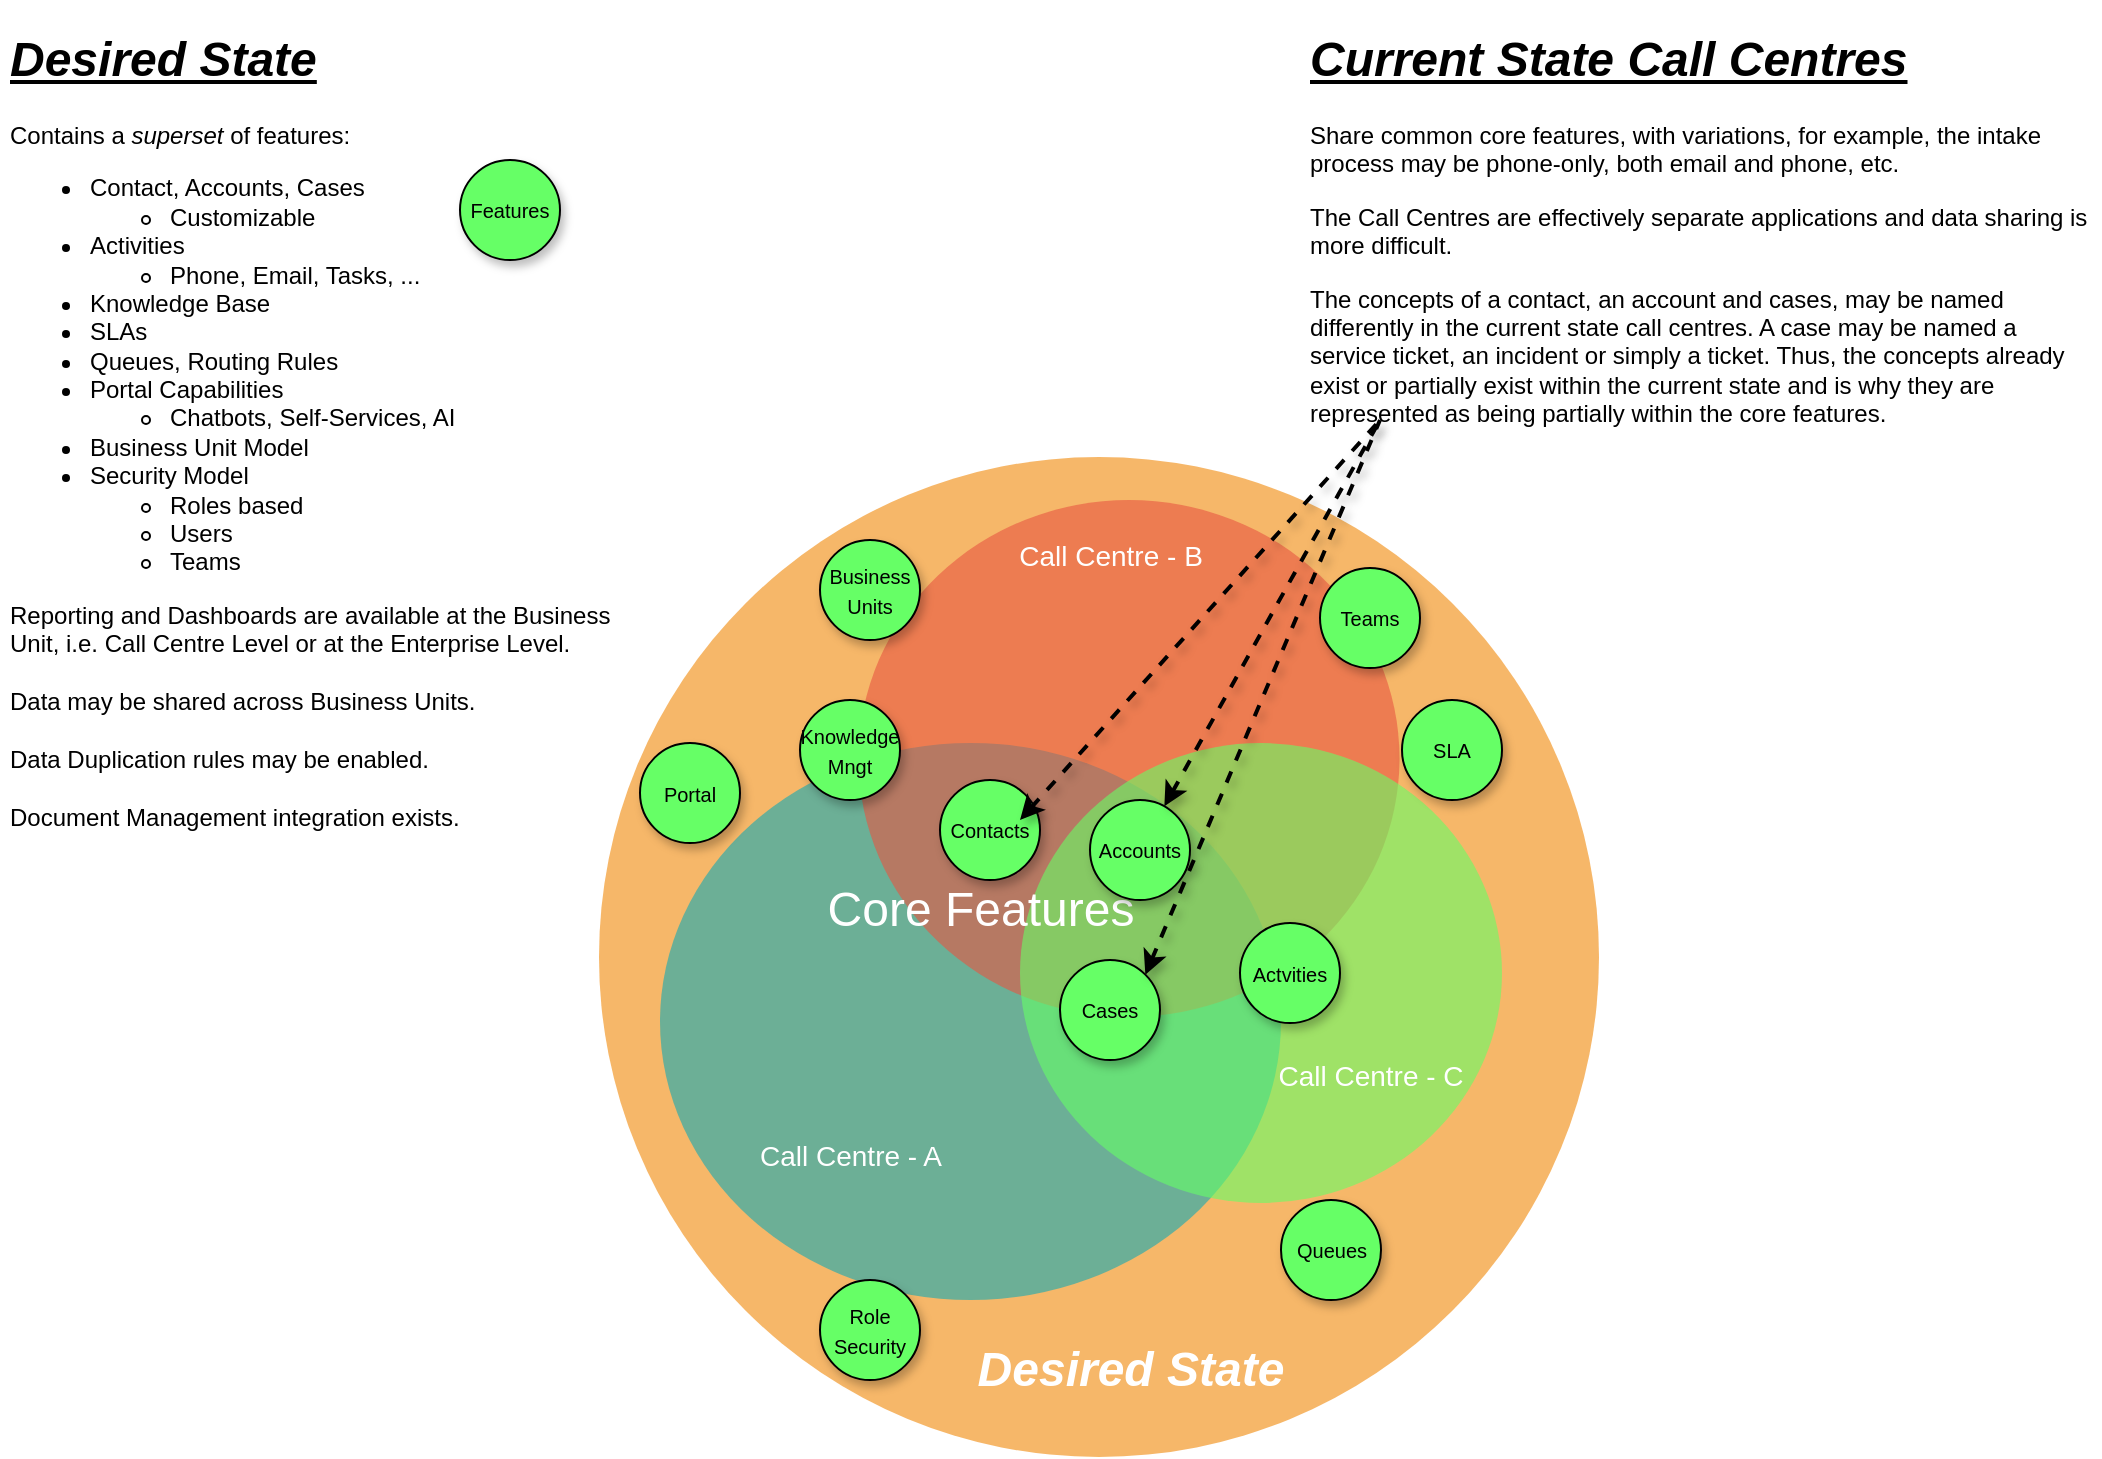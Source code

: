 <mxfile version="14.9.2" type="device"><diagram id="3228e29e-7158-1315-38df-8450db1d8a1d" name="Page-1"><mxGraphModel dx="1117" dy="876" grid="1" gridSize="10" guides="1" tooltips="1" connect="1" arrows="1" fold="1" page="1" pageScale="1" pageWidth="1169" pageHeight="827" background="none" math="0" shadow="0"><root><mxCell id="0"/><mxCell id="1" parent="0"/><mxCell id="21531" value="" style="ellipse;fillColor=#F08705;opacity=60;strokeColor=none;html=1;fontColor=#FFFFFF;" parent="1" vertex="1"><mxGeometry x="339.5" y="308.5" width="500" height="500" as="geometry"/></mxCell><mxCell id="21532" value="" style="ellipse;fillColor=#12AAB5;opacity=60;strokeColor=none;html=1;fontColor=#FFFFFF;" parent="1" vertex="1"><mxGeometry x="370" y="451.5" width="310.5" height="278.5" as="geometry"/></mxCell><mxCell id="21533" value="" style="ellipse;fillColor=#e85642;opacity=60;strokeColor=none;html=1;fontColor=#FFFFFF;" parent="1" vertex="1"><mxGeometry x="469.25" y="330" width="270.5" height="258.5" as="geometry"/></mxCell><mxCell id="21534" value="&lt;font style=&quot;font-size: 14px&quot;&gt;Call Centre - A&lt;/font&gt;" style="text;fontSize=24;align=center;verticalAlign=middle;html=1;fontColor=#FFFFFF;" parent="1" vertex="1"><mxGeometry x="370" y="620" width="190" height="70" as="geometry"/></mxCell><mxCell id="21536" value="&lt;b&gt;&lt;i&gt;Desired State&lt;/i&gt;&lt;/b&gt;" style="text;fontSize=24;align=center;verticalAlign=middle;html=1;fontColor=#FFFFFF;" parent="1" vertex="1"><mxGeometry x="509.5" y="730" width="190" height="70" as="geometry"/></mxCell><mxCell id="eoiqAT3x5wIPyMoo889N-21541" value="&lt;font style=&quot;font-size: 14px&quot;&gt;Call Centre - B&lt;/font&gt;" style="text;fontSize=24;align=center;verticalAlign=middle;html=1;fontColor=#FFFFFF;" vertex="1" parent="1"><mxGeometry x="500" y="320" width="190" height="70" as="geometry"/></mxCell><mxCell id="eoiqAT3x5wIPyMoo889N-21543" value="" style="ellipse;opacity=60;strokeColor=none;html=1;fontColor=#FFFFFF;fillColor=#66FF66;" vertex="1" parent="1"><mxGeometry x="550" y="451.5" width="241" height="230" as="geometry"/></mxCell><mxCell id="eoiqAT3x5wIPyMoo889N-21544" value="&lt;font style=&quot;font-size: 14px&quot;&gt;Call Centre - C&lt;/font&gt;" style="text;fontSize=24;align=center;verticalAlign=middle;html=1;fontColor=#FFFFFF;" vertex="1" parent="1"><mxGeometry x="630" y="580" width="190" height="70" as="geometry"/></mxCell><mxCell id="eoiqAT3x5wIPyMoo889N-21545" value="Core Features" style="text;fontSize=24;align=center;verticalAlign=middle;html=1;fontColor=#FFFFFF;" vertex="1" parent="1"><mxGeometry x="435" y="500" width="190" height="70" as="geometry"/></mxCell><mxCell id="eoiqAT3x5wIPyMoo889N-21546" value="&lt;h1&gt;&lt;i&gt;&lt;u&gt;Desired State&lt;/u&gt;&lt;/i&gt;&lt;/h1&gt;&lt;p&gt;Contains a &lt;i&gt;superset &lt;/i&gt;of features:&lt;/p&gt;&lt;p&gt;&lt;/p&gt;&lt;ul&gt;&lt;li&gt;Contact, Accounts, Cases&lt;/li&gt;&lt;ul&gt;&lt;li&gt;&lt;span&gt;Customizable&lt;/span&gt;&lt;/li&gt;&lt;/ul&gt;&lt;li&gt;Activities&lt;/li&gt;&lt;ul&gt;&lt;li&gt;Phone, Email, Tasks, ...&lt;/li&gt;&lt;/ul&gt;&lt;li&gt;Knowledge Base&lt;/li&gt;&lt;li&gt;SLAs&lt;/li&gt;&lt;li&gt;Queues, Routing Rules&lt;/li&gt;&lt;li&gt;Portal Capabilities&lt;/li&gt;&lt;ul&gt;&lt;li&gt;Chatbots, Self-Services, AI&lt;/li&gt;&lt;/ul&gt;&lt;li&gt;Business Unit Model&lt;/li&gt;&lt;li&gt;Security Model&lt;/li&gt;&lt;ul&gt;&lt;li&gt;Roles based&lt;/li&gt;&lt;li&gt;Users&lt;/li&gt;&lt;li&gt;Teams&lt;/li&gt;&lt;/ul&gt;&lt;/ul&gt;&lt;span&gt;Reporting and Dashboards are available at the Business Unit, i.e. Call Centre Level or at the Enterprise Level.&lt;/span&gt;&lt;br&gt;&lt;div&gt;&lt;br&gt;&lt;/div&gt;&lt;div&gt;Data may be shared across Business Units.&lt;/div&gt;&lt;div&gt;&lt;br&gt;&lt;/div&gt;&lt;div&gt;Data Duplication rules may be enabled.&lt;/div&gt;&lt;div&gt;&lt;br&gt;&lt;/div&gt;&lt;div&gt;Document Management integration exists.&lt;/div&gt;&lt;br&gt;&lt;p&gt;&lt;/p&gt;" style="text;html=1;strokeColor=none;fillColor=none;spacing=5;spacingTop=-20;whiteSpace=wrap;overflow=hidden;rounded=0;" vertex="1" parent="1"><mxGeometry x="40" y="90" width="320" height="460" as="geometry"/></mxCell><mxCell id="eoiqAT3x5wIPyMoo889N-21547" value="&lt;h1&gt;&lt;i&gt;&lt;u&gt;Current State Call Centres&lt;/u&gt;&lt;/i&gt;&lt;/h1&gt;&lt;p&gt;Share common core&amp;nbsp;features, with variations, for example, the intake process may be phone-only, both email and phone, etc.&lt;/p&gt;&lt;p&gt;The Call Centres are effectively separate applications and data sharing is more difficult.&lt;/p&gt;&lt;p&gt;The concepts of a contact, an account and cases, may be named differently in the current state call centres. A case may be named a service ticket, an incident or simply a ticket. Thus, the concepts already exist or partially exist within the current state and is why they are represented as being partially within the core features.&lt;/p&gt;&lt;br&gt;&lt;p&gt;&lt;/p&gt;" style="text;html=1;strokeColor=none;fillColor=none;spacing=5;spacingTop=-20;whiteSpace=wrap;overflow=hidden;rounded=0;" vertex="1" parent="1"><mxGeometry x="690" y="90" width="400" height="310" as="geometry"/></mxCell><mxCell id="eoiqAT3x5wIPyMoo889N-21548" value="&lt;font style=&quot;font-size: 10px&quot;&gt;Contacts&lt;/font&gt;" style="ellipse;whiteSpace=wrap;html=1;aspect=fixed;fillColor=#66FF66;shadow=1;" vertex="1" parent="1"><mxGeometry x="510" y="470" width="50" height="50" as="geometry"/></mxCell><mxCell id="eoiqAT3x5wIPyMoo889N-21549" value="&lt;font style=&quot;font-size: 10px&quot;&gt;Accounts&lt;/font&gt;" style="ellipse;whiteSpace=wrap;html=1;aspect=fixed;fillColor=#66FF66;shadow=1;" vertex="1" parent="1"><mxGeometry x="585" y="480" width="50" height="50" as="geometry"/></mxCell><mxCell id="eoiqAT3x5wIPyMoo889N-21550" value="&lt;font style=&quot;font-size: 10px&quot;&gt;Cases&lt;/font&gt;" style="ellipse;whiteSpace=wrap;html=1;aspect=fixed;fillColor=#66FF66;shadow=1;" vertex="1" parent="1"><mxGeometry x="570" y="560" width="50" height="50" as="geometry"/></mxCell><mxCell id="eoiqAT3x5wIPyMoo889N-21551" value="&lt;font style=&quot;font-size: 10px&quot;&gt;Actvities&lt;/font&gt;" style="ellipse;whiteSpace=wrap;html=1;aspect=fixed;fillColor=#66FF66;shadow=1;" vertex="1" parent="1"><mxGeometry x="660" y="541.5" width="50" height="50" as="geometry"/></mxCell><mxCell id="eoiqAT3x5wIPyMoo889N-21552" value="&lt;font style=&quot;font-size: 10px&quot;&gt;Knowledge&lt;br&gt;Mngt&lt;br&gt;&lt;/font&gt;" style="ellipse;whiteSpace=wrap;html=1;aspect=fixed;fillColor=#66FF66;shadow=1;" vertex="1" parent="1"><mxGeometry x="440" y="430" width="50" height="50" as="geometry"/></mxCell><mxCell id="eoiqAT3x5wIPyMoo889N-21553" value="&lt;font style=&quot;font-size: 10px&quot;&gt;SLA&lt;br&gt;&lt;/font&gt;" style="ellipse;whiteSpace=wrap;html=1;aspect=fixed;fillColor=#66FF66;shadow=1;" vertex="1" parent="1"><mxGeometry x="741" y="430" width="50" height="50" as="geometry"/></mxCell><mxCell id="eoiqAT3x5wIPyMoo889N-21554" value="&lt;font style=&quot;font-size: 10px&quot;&gt;Queues&lt;br&gt;&lt;/font&gt;" style="ellipse;whiteSpace=wrap;html=1;aspect=fixed;fillColor=#66FF66;shadow=1;" vertex="1" parent="1"><mxGeometry x="680.5" y="680" width="50" height="50" as="geometry"/></mxCell><mxCell id="eoiqAT3x5wIPyMoo889N-21555" value="&lt;font style=&quot;font-size: 10px&quot;&gt;Portal&lt;span style=&quot;color: rgba(0 , 0 , 0 , 0) ; font-family: monospace ; font-size: 0px&quot;&gt;%3CmxGraphModel%3E%3Croot%3E%3CmxCell%20id%3D%220%22%2F%3E%3CmxCell%20id%3D%221%22%20parent%3D%220%22%2F%3E%3CmxCell%20id%3D%222%22%20value%3D%22%26lt%3Bfont%20style%3D%26quot%3Bfont-size%3A%2010px%26quot%3B%26gt%3BQueues%26lt%3Bbr%26gt%3B%26lt%3B%2Ffont%26gt%3B%22%20style%3D%22ellipse%3BwhiteSpace%3Dwrap%3Bhtml%3D1%3Baspect%3Dfixed%3BfillColor%3D%2366FF66%3B%22%20vertex%3D%221%22%20parent%3D%221%22%3E%3CmxGeometry%20x%3D%22680.5%22%20y%3D%22680%22%20width%3D%2250%22%20height%3D%2250%22%20as%3D%22geometry%22%2F%3E%3C%2FmxCell%3E%3C%2Froot%3E%3C%2FmxGraphModel%3E&lt;/span&gt;&lt;br&gt;&lt;/font&gt;" style="ellipse;whiteSpace=wrap;html=1;aspect=fixed;fillColor=#66FF66;shadow=1;" vertex="1" parent="1"><mxGeometry x="360" y="451.5" width="50" height="50" as="geometry"/></mxCell><mxCell id="eoiqAT3x5wIPyMoo889N-21556" value="&lt;font style=&quot;font-size: 10px&quot;&gt;Business&lt;br&gt;Units&lt;br&gt;&lt;/font&gt;" style="ellipse;whiteSpace=wrap;html=1;aspect=fixed;fillColor=#66FF66;shadow=1;" vertex="1" parent="1"><mxGeometry x="450" y="350" width="50" height="50" as="geometry"/></mxCell><mxCell id="eoiqAT3x5wIPyMoo889N-21557" value="&lt;font style=&quot;font-size: 10px&quot;&gt;Role&lt;br&gt;Security&lt;br&gt;&lt;/font&gt;" style="ellipse;whiteSpace=wrap;html=1;aspect=fixed;fillColor=#66FF66;shadow=1;" vertex="1" parent="1"><mxGeometry x="450" y="720" width="50" height="50" as="geometry"/></mxCell><mxCell id="eoiqAT3x5wIPyMoo889N-21558" value="&lt;font style=&quot;font-size: 10px&quot;&gt;Teams&lt;br&gt;&lt;/font&gt;" style="ellipse;whiteSpace=wrap;html=1;aspect=fixed;fillColor=#66FF66;shadow=1;" vertex="1" parent="1"><mxGeometry x="700" y="364" width="50" height="50" as="geometry"/></mxCell><mxCell id="eoiqAT3x5wIPyMoo889N-21559" value="&lt;font style=&quot;font-size: 10px&quot;&gt;Features&lt;br&gt;&lt;/font&gt;" style="ellipse;whiteSpace=wrap;html=1;aspect=fixed;fillColor=#66FF66;shadow=1;" vertex="1" parent="1"><mxGeometry x="270" y="160" width="50" height="50" as="geometry"/></mxCell><mxCell id="eoiqAT3x5wIPyMoo889N-21564" value="" style="endArrow=none;html=1;startArrow=classic;startFill=1;endFill=0;shadow=1;dashed=1;strokeWidth=2;" edge="1" parent="1"><mxGeometry width="50" height="50" relative="1" as="geometry"><mxPoint x="550" y="490" as="sourcePoint"/><mxPoint x="730" y="290" as="targetPoint"/></mxGeometry></mxCell><mxCell id="eoiqAT3x5wIPyMoo889N-21565" value="" style="endArrow=none;html=1;startArrow=classic;startFill=1;endFill=0;shadow=1;dashed=1;strokeWidth=2;" edge="1" parent="1" source="eoiqAT3x5wIPyMoo889N-21549"><mxGeometry width="50" height="50" relative="1" as="geometry"><mxPoint x="560" y="500" as="sourcePoint"/><mxPoint x="730" y="290" as="targetPoint"/></mxGeometry></mxCell><mxCell id="eoiqAT3x5wIPyMoo889N-21566" value="" style="endArrow=none;html=1;startArrow=classic;startFill=1;endFill=0;exitX=1;exitY=0;exitDx=0;exitDy=0;shadow=1;dashed=1;strokeWidth=2;" edge="1" parent="1" source="eoiqAT3x5wIPyMoo889N-21550"><mxGeometry width="50" height="50" relative="1" as="geometry"><mxPoint x="633.389" y="493.887" as="sourcePoint"/><mxPoint x="730" y="290" as="targetPoint"/></mxGeometry></mxCell></root></mxGraphModel></diagram></mxfile>